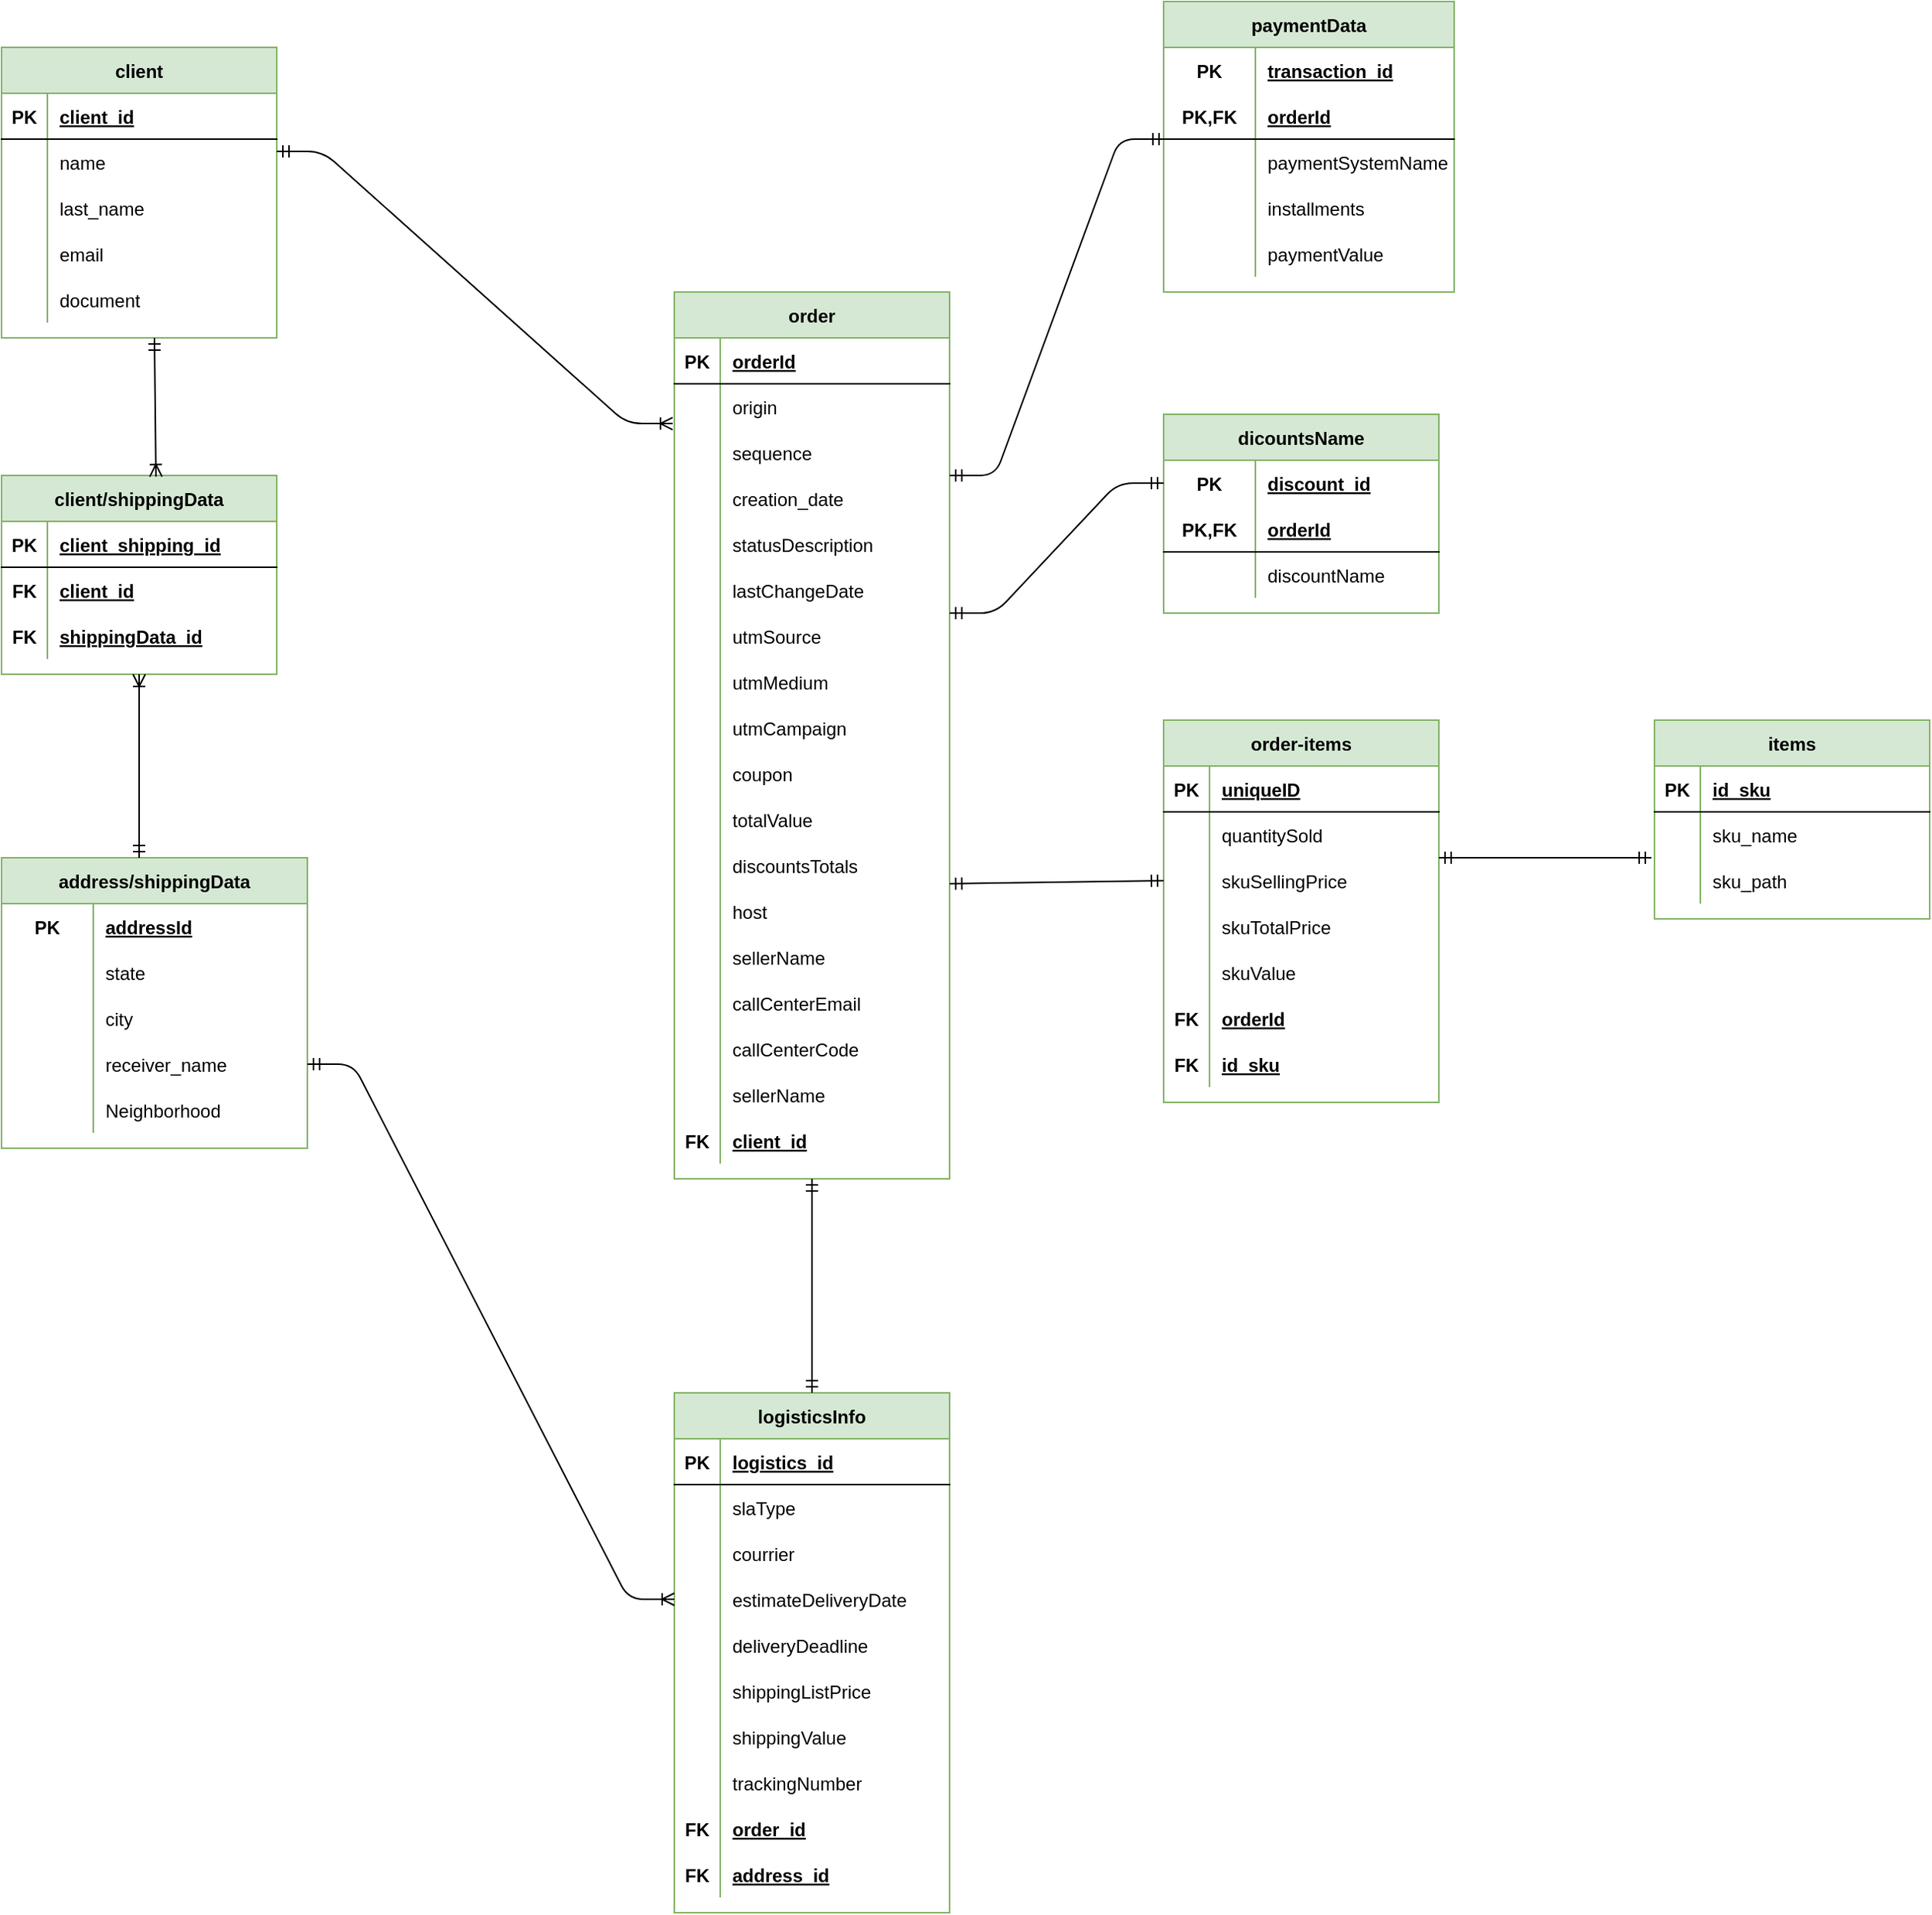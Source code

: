 <mxfile version="14.6.13" type="device"><diagram id="604gk_03kegVSwsiIHyd" name="Page-1"><mxGraphModel dx="1422" dy="762" grid="1" gridSize="10" guides="1" tooltips="1" connect="1" arrows="0" fold="1" page="1" pageScale="1" pageWidth="827" pageHeight="1169" math="0" shadow="0"><root><mxCell id="0"/><mxCell id="1" parent="0"/><mxCell id="rTyn1gQWYmgTWFJ3PG4c-1" value="client" style="shape=table;startSize=30;container=1;collapsible=1;childLayout=tableLayout;fixedRows=1;rowLines=0;fontStyle=1;align=center;resizeLast=1;fillColor=#d5e8d4;strokeColor=#82b366;" parent="1" vertex="1"><mxGeometry x="160" y="80" width="180" height="190" as="geometry"><mxRectangle x="160" y="80" width="70" height="30" as="alternateBounds"/></mxGeometry></mxCell><mxCell id="rTyn1gQWYmgTWFJ3PG4c-2" value="" style="shape=partialRectangle;collapsible=0;dropTarget=0;pointerEvents=0;fillColor=none;top=0;left=0;bottom=1;right=0;points=[[0,0.5],[1,0.5]];portConstraint=eastwest;" parent="rTyn1gQWYmgTWFJ3PG4c-1" vertex="1"><mxGeometry y="30" width="180" height="30" as="geometry"/></mxCell><mxCell id="rTyn1gQWYmgTWFJ3PG4c-3" value="PK" style="shape=partialRectangle;connectable=0;fillColor=none;top=0;left=0;bottom=0;right=0;fontStyle=1;overflow=hidden;" parent="rTyn1gQWYmgTWFJ3PG4c-2" vertex="1"><mxGeometry width="30" height="30" as="geometry"/></mxCell><mxCell id="rTyn1gQWYmgTWFJ3PG4c-4" value="client_id" style="shape=partialRectangle;connectable=0;fillColor=none;top=0;left=0;bottom=0;right=0;align=left;spacingLeft=6;fontStyle=5;overflow=hidden;" parent="rTyn1gQWYmgTWFJ3PG4c-2" vertex="1"><mxGeometry x="30" width="150" height="30" as="geometry"/></mxCell><mxCell id="rTyn1gQWYmgTWFJ3PG4c-5" value="" style="shape=partialRectangle;collapsible=0;dropTarget=0;pointerEvents=0;fillColor=none;top=0;left=0;bottom=0;right=0;points=[[0,0.5],[1,0.5]];portConstraint=eastwest;" parent="rTyn1gQWYmgTWFJ3PG4c-1" vertex="1"><mxGeometry y="60" width="180" height="30" as="geometry"/></mxCell><mxCell id="rTyn1gQWYmgTWFJ3PG4c-6" value="" style="shape=partialRectangle;connectable=0;fillColor=none;top=0;left=0;bottom=0;right=0;editable=1;overflow=hidden;" parent="rTyn1gQWYmgTWFJ3PG4c-5" vertex="1"><mxGeometry width="30" height="30" as="geometry"/></mxCell><mxCell id="rTyn1gQWYmgTWFJ3PG4c-7" value="name" style="shape=partialRectangle;connectable=0;fillColor=none;top=0;left=0;bottom=0;right=0;align=left;spacingLeft=6;overflow=hidden;" parent="rTyn1gQWYmgTWFJ3PG4c-5" vertex="1"><mxGeometry x="30" width="150" height="30" as="geometry"/></mxCell><mxCell id="rTyn1gQWYmgTWFJ3PG4c-8" value="" style="shape=partialRectangle;collapsible=0;dropTarget=0;pointerEvents=0;fillColor=none;top=0;left=0;bottom=0;right=0;points=[[0,0.5],[1,0.5]];portConstraint=eastwest;" parent="rTyn1gQWYmgTWFJ3PG4c-1" vertex="1"><mxGeometry y="90" width="180" height="30" as="geometry"/></mxCell><mxCell id="rTyn1gQWYmgTWFJ3PG4c-9" value="" style="shape=partialRectangle;connectable=0;fillColor=none;top=0;left=0;bottom=0;right=0;editable=1;overflow=hidden;" parent="rTyn1gQWYmgTWFJ3PG4c-8" vertex="1"><mxGeometry width="30" height="30" as="geometry"/></mxCell><mxCell id="rTyn1gQWYmgTWFJ3PG4c-10" value="last_name" style="shape=partialRectangle;connectable=0;fillColor=none;top=0;left=0;bottom=0;right=0;align=left;spacingLeft=6;overflow=hidden;" parent="rTyn1gQWYmgTWFJ3PG4c-8" vertex="1"><mxGeometry x="30" width="150" height="30" as="geometry"/></mxCell><mxCell id="rTyn1gQWYmgTWFJ3PG4c-11" value="" style="shape=partialRectangle;collapsible=0;dropTarget=0;pointerEvents=0;fillColor=none;top=0;left=0;bottom=0;right=0;points=[[0,0.5],[1,0.5]];portConstraint=eastwest;" parent="rTyn1gQWYmgTWFJ3PG4c-1" vertex="1"><mxGeometry y="120" width="180" height="30" as="geometry"/></mxCell><mxCell id="rTyn1gQWYmgTWFJ3PG4c-12" value="" style="shape=partialRectangle;connectable=0;fillColor=none;top=0;left=0;bottom=0;right=0;editable=1;overflow=hidden;" parent="rTyn1gQWYmgTWFJ3PG4c-11" vertex="1"><mxGeometry width="30" height="30" as="geometry"/></mxCell><mxCell id="rTyn1gQWYmgTWFJ3PG4c-13" value="email" style="shape=partialRectangle;connectable=0;fillColor=none;top=0;left=0;bottom=0;right=0;align=left;spacingLeft=6;overflow=hidden;" parent="rTyn1gQWYmgTWFJ3PG4c-11" vertex="1"><mxGeometry x="30" width="150" height="30" as="geometry"/></mxCell><mxCell id="H4yNFeZcVPX56d_gbrr9-9" value="" style="shape=partialRectangle;collapsible=0;dropTarget=0;pointerEvents=0;fillColor=none;top=0;left=0;bottom=0;right=0;points=[[0,0.5],[1,0.5]];portConstraint=eastwest;" parent="rTyn1gQWYmgTWFJ3PG4c-1" vertex="1"><mxGeometry y="150" width="180" height="30" as="geometry"/></mxCell><mxCell id="H4yNFeZcVPX56d_gbrr9-10" value="" style="shape=partialRectangle;connectable=0;fillColor=none;top=0;left=0;bottom=0;right=0;editable=1;overflow=hidden;" parent="H4yNFeZcVPX56d_gbrr9-9" vertex="1"><mxGeometry width="30" height="30" as="geometry"/></mxCell><mxCell id="H4yNFeZcVPX56d_gbrr9-11" value="document" style="shape=partialRectangle;connectable=0;fillColor=none;top=0;left=0;bottom=0;right=0;align=left;spacingLeft=6;overflow=hidden;" parent="H4yNFeZcVPX56d_gbrr9-9" vertex="1"><mxGeometry x="30" width="150" height="30" as="geometry"/></mxCell><mxCell id="rTyn1gQWYmgTWFJ3PG4c-28" value="address/shippingData" style="shape=table;startSize=30;container=1;collapsible=1;childLayout=tableLayout;fixedRows=1;rowLines=0;fontStyle=1;align=center;resizeLast=1;fillColor=#d5e8d4;strokeColor=#82b366;" parent="1" vertex="1"><mxGeometry x="160" y="610" width="200" height="190" as="geometry"/></mxCell><mxCell id="rTyn1gQWYmgTWFJ3PG4c-29" value="" style="shape=partialRectangle;collapsible=0;dropTarget=0;pointerEvents=0;fillColor=none;top=0;left=0;bottom=0;right=0;points=[[0,0.5],[1,0.5]];portConstraint=eastwest;" parent="rTyn1gQWYmgTWFJ3PG4c-28" vertex="1"><mxGeometry y="30" width="200" height="30" as="geometry"/></mxCell><mxCell id="rTyn1gQWYmgTWFJ3PG4c-30" value="PK" style="shape=partialRectangle;connectable=0;fillColor=none;top=0;left=0;bottom=0;right=0;fontStyle=1;overflow=hidden;" parent="rTyn1gQWYmgTWFJ3PG4c-29" vertex="1"><mxGeometry width="60" height="30" as="geometry"/></mxCell><mxCell id="rTyn1gQWYmgTWFJ3PG4c-31" value="addressId" style="shape=partialRectangle;connectable=0;fillColor=none;top=0;left=0;bottom=0;right=0;align=left;spacingLeft=6;fontStyle=5;overflow=hidden;" parent="rTyn1gQWYmgTWFJ3PG4c-29" vertex="1"><mxGeometry x="60" width="140" height="30" as="geometry"/></mxCell><mxCell id="rTyn1gQWYmgTWFJ3PG4c-35" value="" style="shape=partialRectangle;collapsible=0;dropTarget=0;pointerEvents=0;fillColor=none;top=0;left=0;bottom=0;right=0;points=[[0,0.5],[1,0.5]];portConstraint=eastwest;" parent="rTyn1gQWYmgTWFJ3PG4c-28" vertex="1"><mxGeometry y="60" width="200" height="30" as="geometry"/></mxCell><mxCell id="rTyn1gQWYmgTWFJ3PG4c-36" value="" style="shape=partialRectangle;connectable=0;fillColor=none;top=0;left=0;bottom=0;right=0;editable=1;overflow=hidden;" parent="rTyn1gQWYmgTWFJ3PG4c-35" vertex="1"><mxGeometry width="60" height="30" as="geometry"/></mxCell><mxCell id="rTyn1gQWYmgTWFJ3PG4c-37" value="state" style="shape=partialRectangle;connectable=0;fillColor=none;top=0;left=0;bottom=0;right=0;align=left;spacingLeft=6;overflow=hidden;" parent="rTyn1gQWYmgTWFJ3PG4c-35" vertex="1"><mxGeometry x="60" width="140" height="30" as="geometry"/></mxCell><mxCell id="rTyn1gQWYmgTWFJ3PG4c-38" value="" style="shape=partialRectangle;collapsible=0;dropTarget=0;pointerEvents=0;fillColor=none;top=0;left=0;bottom=0;right=0;points=[[0,0.5],[1,0.5]];portConstraint=eastwest;" parent="rTyn1gQWYmgTWFJ3PG4c-28" vertex="1"><mxGeometry y="90" width="200" height="30" as="geometry"/></mxCell><mxCell id="rTyn1gQWYmgTWFJ3PG4c-39" value="" style="shape=partialRectangle;connectable=0;fillColor=none;top=0;left=0;bottom=0;right=0;editable=1;overflow=hidden;" parent="rTyn1gQWYmgTWFJ3PG4c-38" vertex="1"><mxGeometry width="60" height="30" as="geometry"/></mxCell><mxCell id="rTyn1gQWYmgTWFJ3PG4c-40" value="city" style="shape=partialRectangle;connectable=0;fillColor=none;top=0;left=0;bottom=0;right=0;align=left;spacingLeft=6;overflow=hidden;" parent="rTyn1gQWYmgTWFJ3PG4c-38" vertex="1"><mxGeometry x="60" width="140" height="30" as="geometry"/></mxCell><mxCell id="rTyn1gQWYmgTWFJ3PG4c-41" value="" style="shape=partialRectangle;collapsible=0;dropTarget=0;pointerEvents=0;fillColor=none;top=0;left=0;bottom=0;right=0;points=[[0,0.5],[1,0.5]];portConstraint=eastwest;" parent="rTyn1gQWYmgTWFJ3PG4c-28" vertex="1"><mxGeometry y="120" width="200" height="30" as="geometry"/></mxCell><mxCell id="rTyn1gQWYmgTWFJ3PG4c-42" value="" style="shape=partialRectangle;connectable=0;fillColor=none;top=0;left=0;bottom=0;right=0;editable=1;overflow=hidden;" parent="rTyn1gQWYmgTWFJ3PG4c-41" vertex="1"><mxGeometry width="60" height="30" as="geometry"/></mxCell><mxCell id="rTyn1gQWYmgTWFJ3PG4c-43" value="receiver_name" style="shape=partialRectangle;connectable=0;fillColor=none;top=0;left=0;bottom=0;right=0;align=left;spacingLeft=6;overflow=hidden;" parent="rTyn1gQWYmgTWFJ3PG4c-41" vertex="1"><mxGeometry x="60" width="140" height="30" as="geometry"/></mxCell><mxCell id="rTyn1gQWYmgTWFJ3PG4c-44" value="" style="shape=partialRectangle;collapsible=0;dropTarget=0;pointerEvents=0;fillColor=none;top=0;left=0;bottom=0;right=0;points=[[0,0.5],[1,0.5]];portConstraint=eastwest;" parent="rTyn1gQWYmgTWFJ3PG4c-28" vertex="1"><mxGeometry y="150" width="200" height="30" as="geometry"/></mxCell><mxCell id="rTyn1gQWYmgTWFJ3PG4c-45" value="" style="shape=partialRectangle;connectable=0;fillColor=none;top=0;left=0;bottom=0;right=0;editable=1;overflow=hidden;" parent="rTyn1gQWYmgTWFJ3PG4c-44" vertex="1"><mxGeometry width="60" height="30" as="geometry"/></mxCell><mxCell id="rTyn1gQWYmgTWFJ3PG4c-46" value="Neighborhood" style="shape=partialRectangle;connectable=0;fillColor=none;top=0;left=0;bottom=0;right=0;align=left;spacingLeft=6;overflow=hidden;" parent="rTyn1gQWYmgTWFJ3PG4c-44" vertex="1"><mxGeometry x="60" width="140" height="30" as="geometry"/></mxCell><mxCell id="rTyn1gQWYmgTWFJ3PG4c-50" value="order" style="shape=table;startSize=30;container=1;collapsible=1;childLayout=tableLayout;fixedRows=1;rowLines=0;fontStyle=1;align=center;resizeLast=1;fillColor=#d5e8d4;strokeColor=#82b366;" parent="1" vertex="1"><mxGeometry x="600" y="240" width="180" height="580" as="geometry"/></mxCell><mxCell id="rTyn1gQWYmgTWFJ3PG4c-51" value="" style="shape=partialRectangle;collapsible=0;dropTarget=0;pointerEvents=0;fillColor=none;top=0;left=0;bottom=1;right=0;points=[[0,0.5],[1,0.5]];portConstraint=eastwest;" parent="rTyn1gQWYmgTWFJ3PG4c-50" vertex="1"><mxGeometry y="30" width="180" height="30" as="geometry"/></mxCell><mxCell id="rTyn1gQWYmgTWFJ3PG4c-52" value="PK" style="shape=partialRectangle;connectable=0;fillColor=none;top=0;left=0;bottom=0;right=0;fontStyle=1;overflow=hidden;" parent="rTyn1gQWYmgTWFJ3PG4c-51" vertex="1"><mxGeometry width="30" height="30" as="geometry"/></mxCell><mxCell id="rTyn1gQWYmgTWFJ3PG4c-53" value="orderId" style="shape=partialRectangle;connectable=0;fillColor=none;top=0;left=0;bottom=0;right=0;align=left;spacingLeft=6;fontStyle=5;overflow=hidden;" parent="rTyn1gQWYmgTWFJ3PG4c-51" vertex="1"><mxGeometry x="30" width="150" height="30" as="geometry"/></mxCell><mxCell id="rTyn1gQWYmgTWFJ3PG4c-54" value="" style="shape=partialRectangle;collapsible=0;dropTarget=0;pointerEvents=0;fillColor=none;top=0;left=0;bottom=0;right=0;points=[[0,0.5],[1,0.5]];portConstraint=eastwest;" parent="rTyn1gQWYmgTWFJ3PG4c-50" vertex="1"><mxGeometry y="60" width="180" height="30" as="geometry"/></mxCell><mxCell id="rTyn1gQWYmgTWFJ3PG4c-55" value="" style="shape=partialRectangle;connectable=0;fillColor=none;top=0;left=0;bottom=0;right=0;editable=1;overflow=hidden;" parent="rTyn1gQWYmgTWFJ3PG4c-54" vertex="1"><mxGeometry width="30" height="30" as="geometry"/></mxCell><mxCell id="rTyn1gQWYmgTWFJ3PG4c-56" value="origin" style="shape=partialRectangle;connectable=0;fillColor=none;top=0;left=0;bottom=0;right=0;align=left;spacingLeft=6;overflow=hidden;" parent="rTyn1gQWYmgTWFJ3PG4c-54" vertex="1"><mxGeometry x="30" width="150" height="30" as="geometry"/></mxCell><mxCell id="rTyn1gQWYmgTWFJ3PG4c-57" value="" style="shape=partialRectangle;collapsible=0;dropTarget=0;pointerEvents=0;fillColor=none;top=0;left=0;bottom=0;right=0;points=[[0,0.5],[1,0.5]];portConstraint=eastwest;" parent="rTyn1gQWYmgTWFJ3PG4c-50" vertex="1"><mxGeometry y="90" width="180" height="30" as="geometry"/></mxCell><mxCell id="rTyn1gQWYmgTWFJ3PG4c-58" value="" style="shape=partialRectangle;connectable=0;fillColor=none;top=0;left=0;bottom=0;right=0;editable=1;overflow=hidden;" parent="rTyn1gQWYmgTWFJ3PG4c-57" vertex="1"><mxGeometry width="30" height="30" as="geometry"/></mxCell><mxCell id="rTyn1gQWYmgTWFJ3PG4c-59" value="sequence" style="shape=partialRectangle;connectable=0;fillColor=none;top=0;left=0;bottom=0;right=0;align=left;spacingLeft=6;overflow=hidden;" parent="rTyn1gQWYmgTWFJ3PG4c-57" vertex="1"><mxGeometry x="30" width="150" height="30" as="geometry"/></mxCell><mxCell id="rTyn1gQWYmgTWFJ3PG4c-60" value="" style="shape=partialRectangle;collapsible=0;dropTarget=0;pointerEvents=0;fillColor=none;top=0;left=0;bottom=0;right=0;points=[[0,0.5],[1,0.5]];portConstraint=eastwest;" parent="rTyn1gQWYmgTWFJ3PG4c-50" vertex="1"><mxGeometry y="120" width="180" height="30" as="geometry"/></mxCell><mxCell id="rTyn1gQWYmgTWFJ3PG4c-61" value="" style="shape=partialRectangle;connectable=0;fillColor=none;top=0;left=0;bottom=0;right=0;editable=1;overflow=hidden;" parent="rTyn1gQWYmgTWFJ3PG4c-60" vertex="1"><mxGeometry width="30" height="30" as="geometry"/></mxCell><mxCell id="rTyn1gQWYmgTWFJ3PG4c-62" value="creation_date" style="shape=partialRectangle;connectable=0;fillColor=none;top=0;left=0;bottom=0;right=0;align=left;spacingLeft=6;overflow=hidden;" parent="rTyn1gQWYmgTWFJ3PG4c-60" vertex="1"><mxGeometry x="30" width="150" height="30" as="geometry"/></mxCell><mxCell id="rTyn1gQWYmgTWFJ3PG4c-64" value="" style="shape=partialRectangle;collapsible=0;dropTarget=0;pointerEvents=0;fillColor=none;top=0;left=0;bottom=0;right=0;points=[[0,0.5],[1,0.5]];portConstraint=eastwest;" parent="rTyn1gQWYmgTWFJ3PG4c-50" vertex="1"><mxGeometry y="150" width="180" height="30" as="geometry"/></mxCell><mxCell id="rTyn1gQWYmgTWFJ3PG4c-65" value="" style="shape=partialRectangle;connectable=0;fillColor=none;top=0;left=0;bottom=0;right=0;editable=1;overflow=hidden;" parent="rTyn1gQWYmgTWFJ3PG4c-64" vertex="1"><mxGeometry width="30" height="30" as="geometry"/></mxCell><mxCell id="rTyn1gQWYmgTWFJ3PG4c-66" value="statusDescription" style="shape=partialRectangle;connectable=0;fillColor=none;top=0;left=0;bottom=0;right=0;align=left;spacingLeft=6;overflow=hidden;" parent="rTyn1gQWYmgTWFJ3PG4c-64" vertex="1"><mxGeometry x="30" width="150" height="30" as="geometry"/></mxCell><mxCell id="rTyn1gQWYmgTWFJ3PG4c-67" value="" style="shape=partialRectangle;collapsible=0;dropTarget=0;pointerEvents=0;fillColor=none;top=0;left=0;bottom=0;right=0;points=[[0,0.5],[1,0.5]];portConstraint=eastwest;" parent="rTyn1gQWYmgTWFJ3PG4c-50" vertex="1"><mxGeometry y="180" width="180" height="30" as="geometry"/></mxCell><mxCell id="rTyn1gQWYmgTWFJ3PG4c-68" value="" style="shape=partialRectangle;connectable=0;fillColor=none;top=0;left=0;bottom=0;right=0;editable=1;overflow=hidden;" parent="rTyn1gQWYmgTWFJ3PG4c-67" vertex="1"><mxGeometry width="30" height="30" as="geometry"/></mxCell><mxCell id="rTyn1gQWYmgTWFJ3PG4c-69" value="lastChangeDate" style="shape=partialRectangle;connectable=0;fillColor=none;top=0;left=0;bottom=0;right=0;align=left;spacingLeft=6;overflow=hidden;" parent="rTyn1gQWYmgTWFJ3PG4c-67" vertex="1"><mxGeometry x="30" width="150" height="30" as="geometry"/></mxCell><mxCell id="rTyn1gQWYmgTWFJ3PG4c-70" value="" style="shape=partialRectangle;collapsible=0;dropTarget=0;pointerEvents=0;fillColor=none;top=0;left=0;bottom=0;right=0;points=[[0,0.5],[1,0.5]];portConstraint=eastwest;" parent="rTyn1gQWYmgTWFJ3PG4c-50" vertex="1"><mxGeometry y="210" width="180" height="30" as="geometry"/></mxCell><mxCell id="rTyn1gQWYmgTWFJ3PG4c-71" value="" style="shape=partialRectangle;connectable=0;fillColor=none;top=0;left=0;bottom=0;right=0;editable=1;overflow=hidden;" parent="rTyn1gQWYmgTWFJ3PG4c-70" vertex="1"><mxGeometry width="30" height="30" as="geometry"/></mxCell><mxCell id="rTyn1gQWYmgTWFJ3PG4c-72" value="utmSource" style="shape=partialRectangle;connectable=0;fillColor=none;top=0;left=0;bottom=0;right=0;align=left;spacingLeft=6;overflow=hidden;" parent="rTyn1gQWYmgTWFJ3PG4c-70" vertex="1"><mxGeometry x="30" width="150" height="30" as="geometry"/></mxCell><mxCell id="dsXv5c9ocNyqyRWNyyf_-46" value="" style="shape=partialRectangle;collapsible=0;dropTarget=0;pointerEvents=0;fillColor=none;top=0;left=0;bottom=0;right=0;points=[[0,0.5],[1,0.5]];portConstraint=eastwest;" parent="rTyn1gQWYmgTWFJ3PG4c-50" vertex="1"><mxGeometry y="240" width="180" height="30" as="geometry"/></mxCell><mxCell id="dsXv5c9ocNyqyRWNyyf_-47" value="" style="shape=partialRectangle;connectable=0;fillColor=none;top=0;left=0;bottom=0;right=0;editable=1;overflow=hidden;" parent="dsXv5c9ocNyqyRWNyyf_-46" vertex="1"><mxGeometry width="30" height="30" as="geometry"/></mxCell><mxCell id="dsXv5c9ocNyqyRWNyyf_-48" value="utmMedium" style="shape=partialRectangle;connectable=0;fillColor=none;top=0;left=0;bottom=0;right=0;align=left;spacingLeft=6;overflow=hidden;" parent="dsXv5c9ocNyqyRWNyyf_-46" vertex="1"><mxGeometry x="30" width="150" height="30" as="geometry"/></mxCell><mxCell id="H4yNFeZcVPX56d_gbrr9-6" value="" style="shape=partialRectangle;collapsible=0;dropTarget=0;pointerEvents=0;fillColor=none;top=0;left=0;bottom=0;right=0;points=[[0,0.5],[1,0.5]];portConstraint=eastwest;" parent="rTyn1gQWYmgTWFJ3PG4c-50" vertex="1"><mxGeometry y="270" width="180" height="30" as="geometry"/></mxCell><mxCell id="H4yNFeZcVPX56d_gbrr9-7" value="" style="shape=partialRectangle;connectable=0;fillColor=none;top=0;left=0;bottom=0;right=0;editable=1;overflow=hidden;" parent="H4yNFeZcVPX56d_gbrr9-6" vertex="1"><mxGeometry width="30" height="30" as="geometry"/></mxCell><mxCell id="H4yNFeZcVPX56d_gbrr9-8" value="utmCampaign" style="shape=partialRectangle;connectable=0;fillColor=none;top=0;left=0;bottom=0;right=0;align=left;spacingLeft=6;overflow=hidden;" parent="H4yNFeZcVPX56d_gbrr9-6" vertex="1"><mxGeometry x="30" width="150" height="30" as="geometry"/></mxCell><mxCell id="dsXv5c9ocNyqyRWNyyf_-49" value="" style="shape=partialRectangle;collapsible=0;dropTarget=0;pointerEvents=0;fillColor=none;top=0;left=0;bottom=0;right=0;points=[[0,0.5],[1,0.5]];portConstraint=eastwest;" parent="rTyn1gQWYmgTWFJ3PG4c-50" vertex="1"><mxGeometry y="300" width="180" height="30" as="geometry"/></mxCell><mxCell id="dsXv5c9ocNyqyRWNyyf_-50" value="" style="shape=partialRectangle;connectable=0;fillColor=none;top=0;left=0;bottom=0;right=0;editable=1;overflow=hidden;" parent="dsXv5c9ocNyqyRWNyyf_-49" vertex="1"><mxGeometry width="30" height="30" as="geometry"/></mxCell><mxCell id="dsXv5c9ocNyqyRWNyyf_-51" value="coupon" style="shape=partialRectangle;connectable=0;fillColor=none;top=0;left=0;bottom=0;right=0;align=left;spacingLeft=6;overflow=hidden;" parent="dsXv5c9ocNyqyRWNyyf_-49" vertex="1"><mxGeometry x="30" width="150" height="30" as="geometry"/></mxCell><mxCell id="dsXv5c9ocNyqyRWNyyf_-52" value="" style="shape=partialRectangle;collapsible=0;dropTarget=0;pointerEvents=0;fillColor=none;top=0;left=0;bottom=0;right=0;points=[[0,0.5],[1,0.5]];portConstraint=eastwest;" parent="rTyn1gQWYmgTWFJ3PG4c-50" vertex="1"><mxGeometry y="330" width="180" height="30" as="geometry"/></mxCell><mxCell id="dsXv5c9ocNyqyRWNyyf_-53" value="" style="shape=partialRectangle;connectable=0;fillColor=none;top=0;left=0;bottom=0;right=0;editable=1;overflow=hidden;" parent="dsXv5c9ocNyqyRWNyyf_-52" vertex="1"><mxGeometry width="30" height="30" as="geometry"/></mxCell><mxCell id="dsXv5c9ocNyqyRWNyyf_-54" value="totalValue" style="shape=partialRectangle;connectable=0;fillColor=none;top=0;left=0;bottom=0;right=0;align=left;spacingLeft=6;overflow=hidden;" parent="dsXv5c9ocNyqyRWNyyf_-52" vertex="1"><mxGeometry x="30" width="150" height="30" as="geometry"/></mxCell><mxCell id="dsXv5c9ocNyqyRWNyyf_-55" value="" style="shape=partialRectangle;collapsible=0;dropTarget=0;pointerEvents=0;fillColor=none;top=0;left=0;bottom=0;right=0;points=[[0,0.5],[1,0.5]];portConstraint=eastwest;" parent="rTyn1gQWYmgTWFJ3PG4c-50" vertex="1"><mxGeometry y="360" width="180" height="30" as="geometry"/></mxCell><mxCell id="dsXv5c9ocNyqyRWNyyf_-56" value="" style="shape=partialRectangle;connectable=0;fillColor=none;top=0;left=0;bottom=0;right=0;editable=1;overflow=hidden;" parent="dsXv5c9ocNyqyRWNyyf_-55" vertex="1"><mxGeometry width="30" height="30" as="geometry"/></mxCell><mxCell id="dsXv5c9ocNyqyRWNyyf_-57" value="discountsTotals" style="shape=partialRectangle;connectable=0;fillColor=none;top=0;left=0;bottom=0;right=0;align=left;spacingLeft=6;overflow=hidden;" parent="dsXv5c9ocNyqyRWNyyf_-55" vertex="1"><mxGeometry x="30" width="150" height="30" as="geometry"/></mxCell><mxCell id="dsXv5c9ocNyqyRWNyyf_-64" value="" style="shape=partialRectangle;collapsible=0;dropTarget=0;pointerEvents=0;fillColor=none;top=0;left=0;bottom=0;right=0;points=[[0,0.5],[1,0.5]];portConstraint=eastwest;" parent="rTyn1gQWYmgTWFJ3PG4c-50" vertex="1"><mxGeometry y="390" width="180" height="30" as="geometry"/></mxCell><mxCell id="dsXv5c9ocNyqyRWNyyf_-65" value="" style="shape=partialRectangle;connectable=0;fillColor=none;top=0;left=0;bottom=0;right=0;editable=1;overflow=hidden;" parent="dsXv5c9ocNyqyRWNyyf_-64" vertex="1"><mxGeometry width="30" height="30" as="geometry"/></mxCell><mxCell id="dsXv5c9ocNyqyRWNyyf_-66" value="host" style="shape=partialRectangle;connectable=0;fillColor=none;top=0;left=0;bottom=0;right=0;align=left;spacingLeft=6;overflow=hidden;" parent="dsXv5c9ocNyqyRWNyyf_-64" vertex="1"><mxGeometry x="30" width="150" height="30" as="geometry"/></mxCell><mxCell id="dsXv5c9ocNyqyRWNyyf_-58" value="" style="shape=partialRectangle;collapsible=0;dropTarget=0;pointerEvents=0;fillColor=none;top=0;left=0;bottom=0;right=0;points=[[0,0.5],[1,0.5]];portConstraint=eastwest;" parent="rTyn1gQWYmgTWFJ3PG4c-50" vertex="1"><mxGeometry y="420" width="180" height="30" as="geometry"/></mxCell><mxCell id="dsXv5c9ocNyqyRWNyyf_-59" value="" style="shape=partialRectangle;connectable=0;fillColor=none;top=0;left=0;bottom=0;right=0;editable=1;overflow=hidden;" parent="dsXv5c9ocNyqyRWNyyf_-58" vertex="1"><mxGeometry width="30" height="30" as="geometry"/></mxCell><mxCell id="dsXv5c9ocNyqyRWNyyf_-60" value="sellerName" style="shape=partialRectangle;connectable=0;fillColor=none;top=0;left=0;bottom=0;right=0;align=left;spacingLeft=6;overflow=hidden;" parent="dsXv5c9ocNyqyRWNyyf_-58" vertex="1"><mxGeometry x="30" width="150" height="30" as="geometry"/></mxCell><mxCell id="54OJpG75r7dxFOnxZTyC-99" value="" style="shape=partialRectangle;collapsible=0;dropTarget=0;pointerEvents=0;fillColor=none;top=0;left=0;bottom=0;right=0;points=[[0,0.5],[1,0.5]];portConstraint=eastwest;" parent="rTyn1gQWYmgTWFJ3PG4c-50" vertex="1"><mxGeometry y="450" width="180" height="30" as="geometry"/></mxCell><mxCell id="54OJpG75r7dxFOnxZTyC-100" value="" style="shape=partialRectangle;connectable=0;fillColor=none;top=0;left=0;bottom=0;right=0;editable=1;overflow=hidden;" parent="54OJpG75r7dxFOnxZTyC-99" vertex="1"><mxGeometry width="30" height="30" as="geometry"/></mxCell><mxCell id="54OJpG75r7dxFOnxZTyC-101" value="callCenterEmail" style="shape=partialRectangle;connectable=0;fillColor=none;top=0;left=0;bottom=0;right=0;align=left;spacingLeft=6;overflow=hidden;" parent="54OJpG75r7dxFOnxZTyC-99" vertex="1"><mxGeometry x="30" width="150" height="30" as="geometry"/></mxCell><mxCell id="54OJpG75r7dxFOnxZTyC-102" value="" style="shape=partialRectangle;collapsible=0;dropTarget=0;pointerEvents=0;fillColor=none;top=0;left=0;bottom=0;right=0;points=[[0,0.5],[1,0.5]];portConstraint=eastwest;" parent="rTyn1gQWYmgTWFJ3PG4c-50" vertex="1"><mxGeometry y="480" width="180" height="30" as="geometry"/></mxCell><mxCell id="54OJpG75r7dxFOnxZTyC-103" value="" style="shape=partialRectangle;connectable=0;fillColor=none;top=0;left=0;bottom=0;right=0;editable=1;overflow=hidden;" parent="54OJpG75r7dxFOnxZTyC-102" vertex="1"><mxGeometry width="30" height="30" as="geometry"/></mxCell><mxCell id="54OJpG75r7dxFOnxZTyC-104" value="callCenterCode" style="shape=partialRectangle;connectable=0;fillColor=none;top=0;left=0;bottom=0;right=0;align=left;spacingLeft=6;overflow=hidden;" parent="54OJpG75r7dxFOnxZTyC-102" vertex="1"><mxGeometry x="30" width="150" height="30" as="geometry"/></mxCell><mxCell id="54OJpG75r7dxFOnxZTyC-105" value="" style="shape=partialRectangle;collapsible=0;dropTarget=0;pointerEvents=0;fillColor=none;top=0;left=0;bottom=0;right=0;points=[[0,0.5],[1,0.5]];portConstraint=eastwest;" parent="rTyn1gQWYmgTWFJ3PG4c-50" vertex="1"><mxGeometry y="510" width="180" height="30" as="geometry"/></mxCell><mxCell id="54OJpG75r7dxFOnxZTyC-106" value="" style="shape=partialRectangle;connectable=0;fillColor=none;top=0;left=0;bottom=0;right=0;editable=1;overflow=hidden;" parent="54OJpG75r7dxFOnxZTyC-105" vertex="1"><mxGeometry width="30" height="30" as="geometry"/></mxCell><mxCell id="54OJpG75r7dxFOnxZTyC-107" value="sellerName" style="shape=partialRectangle;connectable=0;fillColor=none;top=0;left=0;bottom=0;right=0;align=left;spacingLeft=6;overflow=hidden;" parent="54OJpG75r7dxFOnxZTyC-105" vertex="1"><mxGeometry x="30" width="150" height="30" as="geometry"/></mxCell><mxCell id="rTyn1gQWYmgTWFJ3PG4c-73" value="" style="shape=partialRectangle;collapsible=0;dropTarget=0;pointerEvents=0;fillColor=none;top=0;left=0;bottom=0;right=0;points=[[0,0.5],[1,0.5]];portConstraint=eastwest;" parent="rTyn1gQWYmgTWFJ3PG4c-50" vertex="1"><mxGeometry y="540" width="180" height="30" as="geometry"/></mxCell><mxCell id="rTyn1gQWYmgTWFJ3PG4c-74" value="FK" style="shape=partialRectangle;connectable=0;fillColor=none;top=0;left=0;bottom=0;right=0;editable=1;overflow=hidden;fontStyle=1" parent="rTyn1gQWYmgTWFJ3PG4c-73" vertex="1"><mxGeometry width="30" height="30" as="geometry"/></mxCell><mxCell id="rTyn1gQWYmgTWFJ3PG4c-75" value="client_id" style="shape=partialRectangle;connectable=0;fillColor=none;top=0;left=0;bottom=0;right=0;align=left;spacingLeft=6;overflow=hidden;fontStyle=5" parent="rTyn1gQWYmgTWFJ3PG4c-73" vertex="1"><mxGeometry x="30" width="150" height="30" as="geometry"/></mxCell><mxCell id="rTyn1gQWYmgTWFJ3PG4c-63" value="" style="edgeStyle=entityRelationEdgeStyle;fontSize=12;html=1;endArrow=ERoneToMany;startArrow=ERmandOne;entryX=-0.006;entryY=-0.133;entryDx=0;entryDy=0;entryPerimeter=0;" parent="1" target="rTyn1gQWYmgTWFJ3PG4c-57" edge="1"><mxGeometry width="100" height="100" relative="1" as="geometry"><mxPoint x="340" y="148" as="sourcePoint"/><mxPoint x="540" y="240" as="targetPoint"/></mxGeometry></mxCell><mxCell id="dsXv5c9ocNyqyRWNyyf_-1" value="client/shippingData" style="shape=table;startSize=30;container=1;collapsible=1;childLayout=tableLayout;fixedRows=1;rowLines=0;fontStyle=1;align=center;resizeLast=1;fillColor=#d5e8d4;strokeColor=#82b366;" parent="1" vertex="1"><mxGeometry x="160" y="360" width="180" height="130" as="geometry"/></mxCell><mxCell id="dsXv5c9ocNyqyRWNyyf_-2" value="" style="shape=partialRectangle;collapsible=0;dropTarget=0;pointerEvents=0;fillColor=none;top=0;left=0;bottom=1;right=0;points=[[0,0.5],[1,0.5]];portConstraint=eastwest;" parent="dsXv5c9ocNyqyRWNyyf_-1" vertex="1"><mxGeometry y="30" width="180" height="30" as="geometry"/></mxCell><mxCell id="dsXv5c9ocNyqyRWNyyf_-3" value="PK" style="shape=partialRectangle;connectable=0;fillColor=none;top=0;left=0;bottom=0;right=0;fontStyle=1;overflow=hidden;" parent="dsXv5c9ocNyqyRWNyyf_-2" vertex="1"><mxGeometry width="30" height="30" as="geometry"/></mxCell><mxCell id="dsXv5c9ocNyqyRWNyyf_-4" value="client_shipping_id" style="shape=partialRectangle;connectable=0;fillColor=none;top=0;left=0;bottom=0;right=0;align=left;spacingLeft=6;fontStyle=5;overflow=hidden;" parent="dsXv5c9ocNyqyRWNyyf_-2" vertex="1"><mxGeometry x="30" width="150" height="30" as="geometry"/></mxCell><mxCell id="dsXv5c9ocNyqyRWNyyf_-8" value="" style="shape=partialRectangle;collapsible=0;dropTarget=0;pointerEvents=0;fillColor=none;top=0;left=0;bottom=0;right=0;points=[[0,0.5],[1,0.5]];portConstraint=eastwest;" parent="dsXv5c9ocNyqyRWNyyf_-1" vertex="1"><mxGeometry y="60" width="180" height="30" as="geometry"/></mxCell><mxCell id="dsXv5c9ocNyqyRWNyyf_-9" value="FK" style="shape=partialRectangle;connectable=0;fillColor=none;top=0;left=0;bottom=0;right=0;editable=1;overflow=hidden;fontStyle=1" parent="dsXv5c9ocNyqyRWNyyf_-8" vertex="1"><mxGeometry width="30" height="30" as="geometry"/></mxCell><mxCell id="dsXv5c9ocNyqyRWNyyf_-10" value="client_id" style="shape=partialRectangle;connectable=0;fillColor=none;top=0;left=0;bottom=0;right=0;align=left;spacingLeft=6;overflow=hidden;fontStyle=5" parent="dsXv5c9ocNyqyRWNyyf_-8" vertex="1"><mxGeometry x="30" width="150" height="30" as="geometry"/></mxCell><mxCell id="dsXv5c9ocNyqyRWNyyf_-11" value="" style="shape=partialRectangle;collapsible=0;dropTarget=0;pointerEvents=0;fillColor=none;top=0;left=0;bottom=0;right=0;points=[[0,0.5],[1,0.5]];portConstraint=eastwest;" parent="dsXv5c9ocNyqyRWNyyf_-1" vertex="1"><mxGeometry y="90" width="180" height="30" as="geometry"/></mxCell><mxCell id="dsXv5c9ocNyqyRWNyyf_-12" value="FK" style="shape=partialRectangle;connectable=0;fillColor=none;top=0;left=0;bottom=0;right=0;editable=1;overflow=hidden;fontStyle=1" parent="dsXv5c9ocNyqyRWNyyf_-11" vertex="1"><mxGeometry width="30" height="30" as="geometry"/></mxCell><mxCell id="dsXv5c9ocNyqyRWNyyf_-13" value="shippingData_id" style="shape=partialRectangle;connectable=0;fillColor=none;top=0;left=0;bottom=0;right=0;align=left;spacingLeft=6;overflow=hidden;fontStyle=5" parent="dsXv5c9ocNyqyRWNyyf_-11" vertex="1"><mxGeometry x="30" width="150" height="30" as="geometry"/></mxCell><mxCell id="dsXv5c9ocNyqyRWNyyf_-14" value="" style="fontSize=12;html=1;endArrow=ERoneToMany;startArrow=ERmandOne;entryX=0.561;entryY=0.006;entryDx=0;entryDy=0;entryPerimeter=0;" parent="1" target="dsXv5c9ocNyqyRWNyyf_-1" edge="1"><mxGeometry width="100" height="100" relative="1" as="geometry"><mxPoint x="260" y="270" as="sourcePoint"/><mxPoint x="260" y="350" as="targetPoint"/></mxGeometry></mxCell><mxCell id="dsXv5c9ocNyqyRWNyyf_-15" value="" style="fontSize=12;html=1;endArrow=ERoneToMany;startArrow=ERmandOne;entryX=0.5;entryY=1;entryDx=0;entryDy=0;exitX=0.45;exitY=0;exitDx=0;exitDy=0;exitPerimeter=0;" parent="1" source="rTyn1gQWYmgTWFJ3PG4c-28" target="dsXv5c9ocNyqyRWNyyf_-1" edge="1"><mxGeometry width="100" height="100" relative="1" as="geometry"><mxPoint x="250" y="600" as="sourcePoint"/><mxPoint x="400" y="440" as="targetPoint"/></mxGeometry></mxCell><mxCell id="dsXv5c9ocNyqyRWNyyf_-16" value="logisticsInfo" style="shape=table;startSize=30;container=1;collapsible=1;childLayout=tableLayout;fixedRows=1;rowLines=0;fontStyle=1;align=center;resizeLast=1;fillColor=#d5e8d4;strokeColor=#82b366;" parent="1" vertex="1"><mxGeometry x="600" y="960" width="180" height="340" as="geometry"/></mxCell><mxCell id="dsXv5c9ocNyqyRWNyyf_-17" value="" style="shape=partialRectangle;collapsible=0;dropTarget=0;pointerEvents=0;fillColor=none;top=0;left=0;bottom=1;right=0;points=[[0,0.5],[1,0.5]];portConstraint=eastwest;" parent="dsXv5c9ocNyqyRWNyyf_-16" vertex="1"><mxGeometry y="30" width="180" height="30" as="geometry"/></mxCell><mxCell id="dsXv5c9ocNyqyRWNyyf_-18" value="PK" style="shape=partialRectangle;connectable=0;fillColor=none;top=0;left=0;bottom=0;right=0;fontStyle=1;overflow=hidden;" parent="dsXv5c9ocNyqyRWNyyf_-17" vertex="1"><mxGeometry width="30" height="30" as="geometry"/></mxCell><mxCell id="dsXv5c9ocNyqyRWNyyf_-19" value="logistics_id" style="shape=partialRectangle;connectable=0;fillColor=none;top=0;left=0;bottom=0;right=0;align=left;spacingLeft=6;fontStyle=5;overflow=hidden;" parent="dsXv5c9ocNyqyRWNyyf_-17" vertex="1"><mxGeometry x="30" width="150" height="30" as="geometry"/></mxCell><mxCell id="dsXv5c9ocNyqyRWNyyf_-20" value="" style="shape=partialRectangle;collapsible=0;dropTarget=0;pointerEvents=0;fillColor=none;top=0;left=0;bottom=0;right=0;points=[[0,0.5],[1,0.5]];portConstraint=eastwest;" parent="dsXv5c9ocNyqyRWNyyf_-16" vertex="1"><mxGeometry y="60" width="180" height="30" as="geometry"/></mxCell><mxCell id="dsXv5c9ocNyqyRWNyyf_-21" value="" style="shape=partialRectangle;connectable=0;fillColor=none;top=0;left=0;bottom=0;right=0;editable=1;overflow=hidden;" parent="dsXv5c9ocNyqyRWNyyf_-20" vertex="1"><mxGeometry width="30" height="30" as="geometry"/></mxCell><mxCell id="dsXv5c9ocNyqyRWNyyf_-22" value="slaType" style="shape=partialRectangle;connectable=0;fillColor=none;top=0;left=0;bottom=0;right=0;align=left;spacingLeft=6;overflow=hidden;" parent="dsXv5c9ocNyqyRWNyyf_-20" vertex="1"><mxGeometry x="30" width="150" height="30" as="geometry"/></mxCell><mxCell id="dsXv5c9ocNyqyRWNyyf_-23" value="" style="shape=partialRectangle;collapsible=0;dropTarget=0;pointerEvents=0;fillColor=none;top=0;left=0;bottom=0;right=0;points=[[0,0.5],[1,0.5]];portConstraint=eastwest;" parent="dsXv5c9ocNyqyRWNyyf_-16" vertex="1"><mxGeometry y="90" width="180" height="30" as="geometry"/></mxCell><mxCell id="dsXv5c9ocNyqyRWNyyf_-24" value="" style="shape=partialRectangle;connectable=0;fillColor=none;top=0;left=0;bottom=0;right=0;editable=1;overflow=hidden;" parent="dsXv5c9ocNyqyRWNyyf_-23" vertex="1"><mxGeometry width="30" height="30" as="geometry"/></mxCell><mxCell id="dsXv5c9ocNyqyRWNyyf_-25" value="courrier" style="shape=partialRectangle;connectable=0;fillColor=none;top=0;left=0;bottom=0;right=0;align=left;spacingLeft=6;overflow=hidden;" parent="dsXv5c9ocNyqyRWNyyf_-23" vertex="1"><mxGeometry x="30" width="150" height="30" as="geometry"/></mxCell><mxCell id="dsXv5c9ocNyqyRWNyyf_-26" value="" style="shape=partialRectangle;collapsible=0;dropTarget=0;pointerEvents=0;fillColor=none;top=0;left=0;bottom=0;right=0;points=[[0,0.5],[1,0.5]];portConstraint=eastwest;" parent="dsXv5c9ocNyqyRWNyyf_-16" vertex="1"><mxGeometry y="120" width="180" height="30" as="geometry"/></mxCell><mxCell id="dsXv5c9ocNyqyRWNyyf_-27" value="" style="shape=partialRectangle;connectable=0;fillColor=none;top=0;left=0;bottom=0;right=0;editable=1;overflow=hidden;" parent="dsXv5c9ocNyqyRWNyyf_-26" vertex="1"><mxGeometry width="30" height="30" as="geometry"/></mxCell><mxCell id="dsXv5c9ocNyqyRWNyyf_-28" value="estimateDeliveryDate" style="shape=partialRectangle;connectable=0;fillColor=none;top=0;left=0;bottom=0;right=0;align=left;spacingLeft=6;overflow=hidden;" parent="dsXv5c9ocNyqyRWNyyf_-26" vertex="1"><mxGeometry x="30" width="150" height="30" as="geometry"/></mxCell><mxCell id="54OJpG75r7dxFOnxZTyC-50" value="" style="shape=partialRectangle;collapsible=0;dropTarget=0;pointerEvents=0;fillColor=none;top=0;left=0;bottom=0;right=0;points=[[0,0.5],[1,0.5]];portConstraint=eastwest;" parent="dsXv5c9ocNyqyRWNyyf_-16" vertex="1"><mxGeometry y="150" width="180" height="30" as="geometry"/></mxCell><mxCell id="54OJpG75r7dxFOnxZTyC-51" value="" style="shape=partialRectangle;connectable=0;fillColor=none;top=0;left=0;bottom=0;right=0;editable=1;overflow=hidden;" parent="54OJpG75r7dxFOnxZTyC-50" vertex="1"><mxGeometry width="30" height="30" as="geometry"/></mxCell><mxCell id="54OJpG75r7dxFOnxZTyC-52" value="deliveryDeadline" style="shape=partialRectangle;connectable=0;fillColor=none;top=0;left=0;bottom=0;right=0;align=left;spacingLeft=6;overflow=hidden;" parent="54OJpG75r7dxFOnxZTyC-50" vertex="1"><mxGeometry x="30" width="150" height="30" as="geometry"/></mxCell><mxCell id="54OJpG75r7dxFOnxZTyC-53" value="" style="shape=partialRectangle;collapsible=0;dropTarget=0;pointerEvents=0;fillColor=none;top=0;left=0;bottom=0;right=0;points=[[0,0.5],[1,0.5]];portConstraint=eastwest;" parent="dsXv5c9ocNyqyRWNyyf_-16" vertex="1"><mxGeometry y="180" width="180" height="30" as="geometry"/></mxCell><mxCell id="54OJpG75r7dxFOnxZTyC-54" value="" style="shape=partialRectangle;connectable=0;fillColor=none;top=0;left=0;bottom=0;right=0;editable=1;overflow=hidden;" parent="54OJpG75r7dxFOnxZTyC-53" vertex="1"><mxGeometry width="30" height="30" as="geometry"/></mxCell><mxCell id="54OJpG75r7dxFOnxZTyC-55" value="shippingListPrice" style="shape=partialRectangle;connectable=0;fillColor=none;top=0;left=0;bottom=0;right=0;align=left;spacingLeft=6;overflow=hidden;" parent="54OJpG75r7dxFOnxZTyC-53" vertex="1"><mxGeometry x="30" width="150" height="30" as="geometry"/></mxCell><mxCell id="dsXv5c9ocNyqyRWNyyf_-29" value="" style="shape=partialRectangle;collapsible=0;dropTarget=0;pointerEvents=0;fillColor=none;top=0;left=0;bottom=0;right=0;points=[[0,0.5],[1,0.5]];portConstraint=eastwest;" parent="dsXv5c9ocNyqyRWNyyf_-16" vertex="1"><mxGeometry y="210" width="180" height="30" as="geometry"/></mxCell><mxCell id="dsXv5c9ocNyqyRWNyyf_-30" value="" style="shape=partialRectangle;connectable=0;fillColor=none;top=0;left=0;bottom=0;right=0;editable=1;overflow=hidden;" parent="dsXv5c9ocNyqyRWNyyf_-29" vertex="1"><mxGeometry width="30" height="30" as="geometry"/></mxCell><mxCell id="dsXv5c9ocNyqyRWNyyf_-31" value="shippingValue" style="shape=partialRectangle;connectable=0;fillColor=none;top=0;left=0;bottom=0;right=0;align=left;spacingLeft=6;overflow=hidden;" parent="dsXv5c9ocNyqyRWNyyf_-29" vertex="1"><mxGeometry x="30" width="150" height="30" as="geometry"/></mxCell><mxCell id="54OJpG75r7dxFOnxZTyC-96" value="" style="shape=partialRectangle;collapsible=0;dropTarget=0;pointerEvents=0;fillColor=none;top=0;left=0;bottom=0;right=0;points=[[0,0.5],[1,0.5]];portConstraint=eastwest;" parent="dsXv5c9ocNyqyRWNyyf_-16" vertex="1"><mxGeometry y="240" width="180" height="30" as="geometry"/></mxCell><mxCell id="54OJpG75r7dxFOnxZTyC-97" value="" style="shape=partialRectangle;connectable=0;fillColor=none;top=0;left=0;bottom=0;right=0;editable=1;overflow=hidden;" parent="54OJpG75r7dxFOnxZTyC-96" vertex="1"><mxGeometry width="30" height="30" as="geometry"/></mxCell><mxCell id="54OJpG75r7dxFOnxZTyC-98" value="trackingNumber" style="shape=partialRectangle;connectable=0;fillColor=none;top=0;left=0;bottom=0;right=0;align=left;spacingLeft=6;overflow=hidden;" parent="54OJpG75r7dxFOnxZTyC-96" vertex="1"><mxGeometry x="30" width="150" height="30" as="geometry"/></mxCell><mxCell id="dsXv5c9ocNyqyRWNyyf_-32" value="" style="shape=partialRectangle;collapsible=0;dropTarget=0;pointerEvents=0;fillColor=none;top=0;left=0;bottom=0;right=0;points=[[0,0.5],[1,0.5]];portConstraint=eastwest;" parent="dsXv5c9ocNyqyRWNyyf_-16" vertex="1"><mxGeometry y="270" width="180" height="30" as="geometry"/></mxCell><mxCell id="dsXv5c9ocNyqyRWNyyf_-33" value="FK" style="shape=partialRectangle;connectable=0;fillColor=none;top=0;left=0;bottom=0;right=0;editable=1;overflow=hidden;fontStyle=1" parent="dsXv5c9ocNyqyRWNyyf_-32" vertex="1"><mxGeometry width="30" height="30" as="geometry"/></mxCell><mxCell id="dsXv5c9ocNyqyRWNyyf_-34" value="order_id" style="shape=partialRectangle;connectable=0;fillColor=none;top=0;left=0;bottom=0;right=0;align=left;spacingLeft=6;overflow=hidden;fontStyle=5" parent="dsXv5c9ocNyqyRWNyyf_-32" vertex="1"><mxGeometry x="30" width="150" height="30" as="geometry"/></mxCell><mxCell id="dsXv5c9ocNyqyRWNyyf_-35" value="" style="shape=partialRectangle;collapsible=0;dropTarget=0;pointerEvents=0;fillColor=none;top=0;left=0;bottom=0;right=0;points=[[0,0.5],[1,0.5]];portConstraint=eastwest;" parent="dsXv5c9ocNyqyRWNyyf_-16" vertex="1"><mxGeometry y="300" width="180" height="30" as="geometry"/></mxCell><mxCell id="dsXv5c9ocNyqyRWNyyf_-36" value="FK" style="shape=partialRectangle;connectable=0;fillColor=none;top=0;left=0;bottom=0;right=0;editable=1;overflow=hidden;fontStyle=1" parent="dsXv5c9ocNyqyRWNyyf_-35" vertex="1"><mxGeometry width="30" height="30" as="geometry"/></mxCell><mxCell id="dsXv5c9ocNyqyRWNyyf_-37" value="address_id" style="shape=partialRectangle;connectable=0;fillColor=none;top=0;left=0;bottom=0;right=0;align=left;spacingLeft=6;overflow=hidden;fontStyle=5" parent="dsXv5c9ocNyqyRWNyyf_-35" vertex="1"><mxGeometry x="30" width="150" height="30" as="geometry"/></mxCell><mxCell id="dsXv5c9ocNyqyRWNyyf_-38" value="" style="edgeStyle=entityRelationEdgeStyle;fontSize=12;html=1;endArrow=ERoneToMany;startArrow=ERmandOne;entryX=0;entryY=0.5;entryDx=0;entryDy=0;exitX=1;exitY=0.5;exitDx=0;exitDy=0;" parent="1" source="rTyn1gQWYmgTWFJ3PG4c-41" target="dsXv5c9ocNyqyRWNyyf_-26" edge="1"><mxGeometry width="100" height="100" relative="1" as="geometry"><mxPoint x="361" y="796.99" as="sourcePoint"/><mxPoint x="590" y="570" as="targetPoint"/></mxGeometry></mxCell><mxCell id="dsXv5c9ocNyqyRWNyyf_-39" value="" style="fontSize=12;html=1;endArrow=ERmandOne;startArrow=ERmandOne;entryX=0.5;entryY=1;entryDx=0;entryDy=0;exitX=0.5;exitY=0;exitDx=0;exitDy=0;" parent="1" source="dsXv5c9ocNyqyRWNyyf_-16" target="rTyn1gQWYmgTWFJ3PG4c-50" edge="1"><mxGeometry width="100" height="100" relative="1" as="geometry"><mxPoint x="450" y="760" as="sourcePoint"/><mxPoint x="550" y="660" as="targetPoint"/></mxGeometry></mxCell><mxCell id="54OJpG75r7dxFOnxZTyC-7" value="paymentData" style="shape=table;startSize=30;container=1;collapsible=1;childLayout=tableLayout;fixedRows=1;rowLines=0;fontStyle=1;align=center;resizeLast=1;fillColor=#d5e8d4;strokeColor=#82b366;" parent="1" vertex="1"><mxGeometry x="920" y="50" width="190" height="190" as="geometry"/></mxCell><mxCell id="54OJpG75r7dxFOnxZTyC-8" value="" style="shape=partialRectangle;collapsible=0;dropTarget=0;pointerEvents=0;fillColor=none;top=0;left=0;bottom=0;right=0;points=[[0,0.5],[1,0.5]];portConstraint=eastwest;" parent="54OJpG75r7dxFOnxZTyC-7" vertex="1"><mxGeometry y="30" width="190" height="30" as="geometry"/></mxCell><mxCell id="54OJpG75r7dxFOnxZTyC-9" value="PK" style="shape=partialRectangle;connectable=0;fillColor=none;top=0;left=0;bottom=0;right=0;fontStyle=1;overflow=hidden;" parent="54OJpG75r7dxFOnxZTyC-8" vertex="1"><mxGeometry width="60" height="30" as="geometry"/></mxCell><mxCell id="54OJpG75r7dxFOnxZTyC-10" value="transaction_id" style="shape=partialRectangle;connectable=0;fillColor=none;top=0;left=0;bottom=0;right=0;align=left;spacingLeft=6;fontStyle=5;overflow=hidden;" parent="54OJpG75r7dxFOnxZTyC-8" vertex="1"><mxGeometry x="60" width="130" height="30" as="geometry"/></mxCell><mxCell id="54OJpG75r7dxFOnxZTyC-11" value="" style="shape=partialRectangle;collapsible=0;dropTarget=0;pointerEvents=0;fillColor=none;top=0;left=0;bottom=1;right=0;points=[[0,0.5],[1,0.5]];portConstraint=eastwest;" parent="54OJpG75r7dxFOnxZTyC-7" vertex="1"><mxGeometry y="60" width="190" height="30" as="geometry"/></mxCell><mxCell id="54OJpG75r7dxFOnxZTyC-12" value="PK,FK" style="shape=partialRectangle;connectable=0;fillColor=none;top=0;left=0;bottom=0;right=0;fontStyle=1;overflow=hidden;" parent="54OJpG75r7dxFOnxZTyC-11" vertex="1"><mxGeometry width="60" height="30" as="geometry"/></mxCell><mxCell id="54OJpG75r7dxFOnxZTyC-13" value="orderId" style="shape=partialRectangle;connectable=0;fillColor=none;top=0;left=0;bottom=0;right=0;align=left;spacingLeft=6;fontStyle=5;overflow=hidden;" parent="54OJpG75r7dxFOnxZTyC-11" vertex="1"><mxGeometry x="60" width="130" height="30" as="geometry"/></mxCell><mxCell id="54OJpG75r7dxFOnxZTyC-14" value="" style="shape=partialRectangle;collapsible=0;dropTarget=0;pointerEvents=0;fillColor=none;top=0;left=0;bottom=0;right=0;points=[[0,0.5],[1,0.5]];portConstraint=eastwest;" parent="54OJpG75r7dxFOnxZTyC-7" vertex="1"><mxGeometry y="90" width="190" height="30" as="geometry"/></mxCell><mxCell id="54OJpG75r7dxFOnxZTyC-15" value="" style="shape=partialRectangle;connectable=0;fillColor=none;top=0;left=0;bottom=0;right=0;editable=1;overflow=hidden;" parent="54OJpG75r7dxFOnxZTyC-14" vertex="1"><mxGeometry width="60" height="30" as="geometry"/></mxCell><mxCell id="54OJpG75r7dxFOnxZTyC-16" value="paymentSystemName" style="shape=partialRectangle;connectable=0;fillColor=none;top=0;left=0;bottom=0;right=0;align=left;spacingLeft=6;overflow=hidden;" parent="54OJpG75r7dxFOnxZTyC-14" vertex="1"><mxGeometry x="60" width="130" height="30" as="geometry"/></mxCell><mxCell id="54OJpG75r7dxFOnxZTyC-17" value="" style="shape=partialRectangle;collapsible=0;dropTarget=0;pointerEvents=0;fillColor=none;top=0;left=0;bottom=0;right=0;points=[[0,0.5],[1,0.5]];portConstraint=eastwest;" parent="54OJpG75r7dxFOnxZTyC-7" vertex="1"><mxGeometry y="120" width="190" height="30" as="geometry"/></mxCell><mxCell id="54OJpG75r7dxFOnxZTyC-18" value="" style="shape=partialRectangle;connectable=0;fillColor=none;top=0;left=0;bottom=0;right=0;editable=1;overflow=hidden;" parent="54OJpG75r7dxFOnxZTyC-17" vertex="1"><mxGeometry width="60" height="30" as="geometry"/></mxCell><mxCell id="54OJpG75r7dxFOnxZTyC-19" value="installments" style="shape=partialRectangle;connectable=0;fillColor=none;top=0;left=0;bottom=0;right=0;align=left;spacingLeft=6;overflow=hidden;" parent="54OJpG75r7dxFOnxZTyC-17" vertex="1"><mxGeometry x="60" width="130" height="30" as="geometry"/></mxCell><mxCell id="54OJpG75r7dxFOnxZTyC-20" value="" style="shape=partialRectangle;collapsible=0;dropTarget=0;pointerEvents=0;fillColor=none;top=0;left=0;bottom=0;right=0;points=[[0,0.5],[1,0.5]];portConstraint=eastwest;" parent="54OJpG75r7dxFOnxZTyC-7" vertex="1"><mxGeometry y="150" width="190" height="30" as="geometry"/></mxCell><mxCell id="54OJpG75r7dxFOnxZTyC-21" value="" style="shape=partialRectangle;connectable=0;fillColor=none;top=0;left=0;bottom=0;right=0;editable=1;overflow=hidden;" parent="54OJpG75r7dxFOnxZTyC-20" vertex="1"><mxGeometry width="60" height="30" as="geometry"/></mxCell><mxCell id="54OJpG75r7dxFOnxZTyC-22" value="paymentValue" style="shape=partialRectangle;connectable=0;fillColor=none;top=0;left=0;bottom=0;right=0;align=left;spacingLeft=6;overflow=hidden;" parent="54OJpG75r7dxFOnxZTyC-20" vertex="1"><mxGeometry x="60" width="130" height="30" as="geometry"/></mxCell><mxCell id="54OJpG75r7dxFOnxZTyC-26" value="" style="edgeStyle=entityRelationEdgeStyle;fontSize=12;html=1;endArrow=ERmandOne;startArrow=ERmandOne;entryX=0.005;entryY=0;entryDx=0;entryDy=0;entryPerimeter=0;" parent="1" target="54OJpG75r7dxFOnxZTyC-14" edge="1"><mxGeometry width="100" height="100" relative="1" as="geometry"><mxPoint x="780" y="360" as="sourcePoint"/><mxPoint x="910" y="140" as="targetPoint"/></mxGeometry></mxCell><mxCell id="54OJpG75r7dxFOnxZTyC-75" value="dicountsName" style="shape=table;startSize=30;container=1;collapsible=1;childLayout=tableLayout;fixedRows=1;rowLines=0;fontStyle=1;align=center;resizeLast=1;fillColor=#d5e8d4;strokeColor=#82b366;" parent="1" vertex="1"><mxGeometry x="920" y="320" width="180" height="130" as="geometry"/></mxCell><mxCell id="54OJpG75r7dxFOnxZTyC-76" value="" style="shape=partialRectangle;collapsible=0;dropTarget=0;pointerEvents=0;fillColor=none;top=0;left=0;bottom=0;right=0;points=[[0,0.5],[1,0.5]];portConstraint=eastwest;" parent="54OJpG75r7dxFOnxZTyC-75" vertex="1"><mxGeometry y="30" width="180" height="30" as="geometry"/></mxCell><mxCell id="54OJpG75r7dxFOnxZTyC-77" value="PK" style="shape=partialRectangle;connectable=0;fillColor=none;top=0;left=0;bottom=0;right=0;fontStyle=1;overflow=hidden;" parent="54OJpG75r7dxFOnxZTyC-76" vertex="1"><mxGeometry width="60" height="30" as="geometry"/></mxCell><mxCell id="54OJpG75r7dxFOnxZTyC-78" value="discount_id" style="shape=partialRectangle;connectable=0;fillColor=none;top=0;left=0;bottom=0;right=0;align=left;spacingLeft=6;fontStyle=5;overflow=hidden;" parent="54OJpG75r7dxFOnxZTyC-76" vertex="1"><mxGeometry x="60" width="120" height="30" as="geometry"/></mxCell><mxCell id="54OJpG75r7dxFOnxZTyC-79" value="" style="shape=partialRectangle;collapsible=0;dropTarget=0;pointerEvents=0;fillColor=none;top=0;left=0;bottom=1;right=0;points=[[0,0.5],[1,0.5]];portConstraint=eastwest;" parent="54OJpG75r7dxFOnxZTyC-75" vertex="1"><mxGeometry y="60" width="180" height="30" as="geometry"/></mxCell><mxCell id="54OJpG75r7dxFOnxZTyC-80" value="PK,FK" style="shape=partialRectangle;connectable=0;fillColor=none;top=0;left=0;bottom=0;right=0;fontStyle=1;overflow=hidden;" parent="54OJpG75r7dxFOnxZTyC-79" vertex="1"><mxGeometry width="60" height="30" as="geometry"/></mxCell><mxCell id="54OJpG75r7dxFOnxZTyC-81" value="orderId" style="shape=partialRectangle;connectable=0;fillColor=none;top=0;left=0;bottom=0;right=0;align=left;spacingLeft=6;fontStyle=5;overflow=hidden;" parent="54OJpG75r7dxFOnxZTyC-79" vertex="1"><mxGeometry x="60" width="120" height="30" as="geometry"/></mxCell><mxCell id="54OJpG75r7dxFOnxZTyC-82" value="" style="shape=partialRectangle;collapsible=0;dropTarget=0;pointerEvents=0;fillColor=none;top=0;left=0;bottom=0;right=0;points=[[0,0.5],[1,0.5]];portConstraint=eastwest;" parent="54OJpG75r7dxFOnxZTyC-75" vertex="1"><mxGeometry y="90" width="180" height="30" as="geometry"/></mxCell><mxCell id="54OJpG75r7dxFOnxZTyC-83" value="" style="shape=partialRectangle;connectable=0;fillColor=none;top=0;left=0;bottom=0;right=0;editable=1;overflow=hidden;" parent="54OJpG75r7dxFOnxZTyC-82" vertex="1"><mxGeometry width="60" height="30" as="geometry"/></mxCell><mxCell id="54OJpG75r7dxFOnxZTyC-84" value="discountName" style="shape=partialRectangle;connectable=0;fillColor=none;top=0;left=0;bottom=0;right=0;align=left;spacingLeft=6;overflow=hidden;" parent="54OJpG75r7dxFOnxZTyC-82" vertex="1"><mxGeometry x="60" width="120" height="30" as="geometry"/></mxCell><mxCell id="54OJpG75r7dxFOnxZTyC-95" value="" style="edgeStyle=entityRelationEdgeStyle;fontSize=12;html=1;endArrow=ERmandOne;startArrow=ERmandOne;entryX=0;entryY=0.5;entryDx=0;entryDy=0;" parent="1" target="54OJpG75r7dxFOnxZTyC-76" edge="1"><mxGeometry width="100" height="100" relative="1" as="geometry"><mxPoint x="780" y="450" as="sourcePoint"/><mxPoint x="920.95" y="230" as="targetPoint"/></mxGeometry></mxCell><mxCell id="54OJpG75r7dxFOnxZTyC-108" value="order-items" style="shape=table;startSize=30;container=1;collapsible=1;childLayout=tableLayout;fixedRows=1;rowLines=0;fontStyle=1;align=center;resizeLast=1;fillColor=#d5e8d4;strokeColor=#82b366;" parent="1" vertex="1"><mxGeometry x="920" y="520" width="180" height="250" as="geometry"/></mxCell><mxCell id="54OJpG75r7dxFOnxZTyC-109" value="" style="shape=partialRectangle;collapsible=0;dropTarget=0;pointerEvents=0;fillColor=none;top=0;left=0;bottom=1;right=0;points=[[0,0.5],[1,0.5]];portConstraint=eastwest;" parent="54OJpG75r7dxFOnxZTyC-108" vertex="1"><mxGeometry y="30" width="180" height="30" as="geometry"/></mxCell><mxCell id="54OJpG75r7dxFOnxZTyC-110" value="PK" style="shape=partialRectangle;connectable=0;fillColor=none;top=0;left=0;bottom=0;right=0;fontStyle=1;overflow=hidden;" parent="54OJpG75r7dxFOnxZTyC-109" vertex="1"><mxGeometry width="30" height="30" as="geometry"/></mxCell><mxCell id="54OJpG75r7dxFOnxZTyC-111" value="uniqueID" style="shape=partialRectangle;connectable=0;fillColor=none;top=0;left=0;bottom=0;right=0;align=left;spacingLeft=6;fontStyle=5;overflow=hidden;" parent="54OJpG75r7dxFOnxZTyC-109" vertex="1"><mxGeometry x="30" width="150" height="30" as="geometry"/></mxCell><mxCell id="54OJpG75r7dxFOnxZTyC-112" value="" style="shape=partialRectangle;collapsible=0;dropTarget=0;pointerEvents=0;fillColor=none;top=0;left=0;bottom=0;right=0;points=[[0,0.5],[1,0.5]];portConstraint=eastwest;" parent="54OJpG75r7dxFOnxZTyC-108" vertex="1"><mxGeometry y="60" width="180" height="30" as="geometry"/></mxCell><mxCell id="54OJpG75r7dxFOnxZTyC-113" value="" style="shape=partialRectangle;connectable=0;fillColor=none;top=0;left=0;bottom=0;right=0;editable=1;overflow=hidden;" parent="54OJpG75r7dxFOnxZTyC-112" vertex="1"><mxGeometry width="30" height="30" as="geometry"/></mxCell><mxCell id="54OJpG75r7dxFOnxZTyC-114" value="quantitySold" style="shape=partialRectangle;connectable=0;fillColor=none;top=0;left=0;bottom=0;right=0;align=left;spacingLeft=6;overflow=hidden;" parent="54OJpG75r7dxFOnxZTyC-112" vertex="1"><mxGeometry x="30" width="150" height="30" as="geometry"/></mxCell><mxCell id="54OJpG75r7dxFOnxZTyC-115" value="" style="shape=partialRectangle;collapsible=0;dropTarget=0;pointerEvents=0;fillColor=none;top=0;left=0;bottom=0;right=0;points=[[0,0.5],[1,0.5]];portConstraint=eastwest;" parent="54OJpG75r7dxFOnxZTyC-108" vertex="1"><mxGeometry y="90" width="180" height="30" as="geometry"/></mxCell><mxCell id="54OJpG75r7dxFOnxZTyC-116" value="" style="shape=partialRectangle;connectable=0;fillColor=none;top=0;left=0;bottom=0;right=0;editable=1;overflow=hidden;" parent="54OJpG75r7dxFOnxZTyC-115" vertex="1"><mxGeometry width="30" height="30" as="geometry"/></mxCell><mxCell id="54OJpG75r7dxFOnxZTyC-117" value="skuSellingPrice" style="shape=partialRectangle;connectable=0;fillColor=none;top=0;left=0;bottom=0;right=0;align=left;spacingLeft=6;overflow=hidden;" parent="54OJpG75r7dxFOnxZTyC-115" vertex="1"><mxGeometry x="30" width="150" height="30" as="geometry"/></mxCell><mxCell id="54OJpG75r7dxFOnxZTyC-118" value="" style="shape=partialRectangle;collapsible=0;dropTarget=0;pointerEvents=0;fillColor=none;top=0;left=0;bottom=0;right=0;points=[[0,0.5],[1,0.5]];portConstraint=eastwest;" parent="54OJpG75r7dxFOnxZTyC-108" vertex="1"><mxGeometry y="120" width="180" height="30" as="geometry"/></mxCell><mxCell id="54OJpG75r7dxFOnxZTyC-119" value="" style="shape=partialRectangle;connectable=0;fillColor=none;top=0;left=0;bottom=0;right=0;editable=1;overflow=hidden;" parent="54OJpG75r7dxFOnxZTyC-118" vertex="1"><mxGeometry width="30" height="30" as="geometry"/></mxCell><mxCell id="54OJpG75r7dxFOnxZTyC-120" value="skuTotalPrice" style="shape=partialRectangle;connectable=0;fillColor=none;top=0;left=0;bottom=0;right=0;align=left;spacingLeft=6;overflow=hidden;" parent="54OJpG75r7dxFOnxZTyC-118" vertex="1"><mxGeometry x="30" width="150" height="30" as="geometry"/></mxCell><mxCell id="54OJpG75r7dxFOnxZTyC-149" value="" style="shape=partialRectangle;collapsible=0;dropTarget=0;pointerEvents=0;fillColor=none;top=0;left=0;bottom=0;right=0;points=[[0,0.5],[1,0.5]];portConstraint=eastwest;" parent="54OJpG75r7dxFOnxZTyC-108" vertex="1"><mxGeometry y="150" width="180" height="30" as="geometry"/></mxCell><mxCell id="54OJpG75r7dxFOnxZTyC-150" value="" style="shape=partialRectangle;connectable=0;fillColor=none;top=0;left=0;bottom=0;right=0;editable=1;overflow=hidden;" parent="54OJpG75r7dxFOnxZTyC-149" vertex="1"><mxGeometry width="30" height="30" as="geometry"/></mxCell><mxCell id="54OJpG75r7dxFOnxZTyC-151" value="skuValue" style="shape=partialRectangle;connectable=0;fillColor=none;top=0;left=0;bottom=0;right=0;align=left;spacingLeft=6;overflow=hidden;" parent="54OJpG75r7dxFOnxZTyC-149" vertex="1"><mxGeometry x="30" width="150" height="30" as="geometry"/></mxCell><mxCell id="54OJpG75r7dxFOnxZTyC-152" value="" style="shape=partialRectangle;collapsible=0;dropTarget=0;pointerEvents=0;fillColor=none;top=0;left=0;bottom=0;right=0;points=[[0,0.5],[1,0.5]];portConstraint=eastwest;" parent="54OJpG75r7dxFOnxZTyC-108" vertex="1"><mxGeometry y="180" width="180" height="30" as="geometry"/></mxCell><mxCell id="54OJpG75r7dxFOnxZTyC-153" value="FK" style="shape=partialRectangle;connectable=0;fillColor=none;top=0;left=0;bottom=0;right=0;editable=1;overflow=hidden;fontStyle=1" parent="54OJpG75r7dxFOnxZTyC-152" vertex="1"><mxGeometry width="30" height="30" as="geometry"/></mxCell><mxCell id="54OJpG75r7dxFOnxZTyC-154" value="orderId" style="shape=partialRectangle;connectable=0;fillColor=none;top=0;left=0;bottom=0;right=0;align=left;spacingLeft=6;overflow=hidden;fontStyle=5" parent="54OJpG75r7dxFOnxZTyC-152" vertex="1"><mxGeometry x="30" width="150" height="30" as="geometry"/></mxCell><mxCell id="54OJpG75r7dxFOnxZTyC-155" value="" style="shape=partialRectangle;collapsible=0;dropTarget=0;pointerEvents=0;fillColor=none;top=0;left=0;bottom=0;right=0;points=[[0,0.5],[1,0.5]];portConstraint=eastwest;" parent="54OJpG75r7dxFOnxZTyC-108" vertex="1"><mxGeometry y="210" width="180" height="30" as="geometry"/></mxCell><mxCell id="54OJpG75r7dxFOnxZTyC-156" value="FK" style="shape=partialRectangle;connectable=0;fillColor=none;top=0;left=0;bottom=0;right=0;editable=1;overflow=hidden;fontStyle=1" parent="54OJpG75r7dxFOnxZTyC-155" vertex="1"><mxGeometry width="30" height="30" as="geometry"/></mxCell><mxCell id="54OJpG75r7dxFOnxZTyC-157" value="id_sku" style="shape=partialRectangle;connectable=0;fillColor=none;top=0;left=0;bottom=0;right=0;align=left;spacingLeft=6;overflow=hidden;fontStyle=5" parent="54OJpG75r7dxFOnxZTyC-155" vertex="1"><mxGeometry x="30" width="150" height="30" as="geometry"/></mxCell><mxCell id="54OJpG75r7dxFOnxZTyC-121" value="items" style="shape=table;startSize=30;container=1;collapsible=1;childLayout=tableLayout;fixedRows=1;rowLines=0;fontStyle=1;align=center;resizeLast=1;fillColor=#d5e8d4;strokeColor=#82b366;" parent="1" vertex="1"><mxGeometry x="1241" y="520" width="180" height="130" as="geometry"/></mxCell><mxCell id="54OJpG75r7dxFOnxZTyC-122" value="" style="shape=partialRectangle;collapsible=0;dropTarget=0;pointerEvents=0;fillColor=none;top=0;left=0;bottom=1;right=0;points=[[0,0.5],[1,0.5]];portConstraint=eastwest;" parent="54OJpG75r7dxFOnxZTyC-121" vertex="1"><mxGeometry y="30" width="180" height="30" as="geometry"/></mxCell><mxCell id="54OJpG75r7dxFOnxZTyC-123" value="PK" style="shape=partialRectangle;connectable=0;fillColor=none;top=0;left=0;bottom=0;right=0;fontStyle=1;overflow=hidden;" parent="54OJpG75r7dxFOnxZTyC-122" vertex="1"><mxGeometry width="30" height="30" as="geometry"/></mxCell><mxCell id="54OJpG75r7dxFOnxZTyC-124" value="id_sku" style="shape=partialRectangle;connectable=0;fillColor=none;top=0;left=0;bottom=0;right=0;align=left;spacingLeft=6;fontStyle=5;overflow=hidden;" parent="54OJpG75r7dxFOnxZTyC-122" vertex="1"><mxGeometry x="30" width="150" height="30" as="geometry"/></mxCell><mxCell id="54OJpG75r7dxFOnxZTyC-125" value="" style="shape=partialRectangle;collapsible=0;dropTarget=0;pointerEvents=0;fillColor=none;top=0;left=0;bottom=0;right=0;points=[[0,0.5],[1,0.5]];portConstraint=eastwest;" parent="54OJpG75r7dxFOnxZTyC-121" vertex="1"><mxGeometry y="60" width="180" height="30" as="geometry"/></mxCell><mxCell id="54OJpG75r7dxFOnxZTyC-126" value="" style="shape=partialRectangle;connectable=0;fillColor=none;top=0;left=0;bottom=0;right=0;editable=1;overflow=hidden;" parent="54OJpG75r7dxFOnxZTyC-125" vertex="1"><mxGeometry width="30" height="30" as="geometry"/></mxCell><mxCell id="54OJpG75r7dxFOnxZTyC-127" value="sku_name" style="shape=partialRectangle;connectable=0;fillColor=none;top=0;left=0;bottom=0;right=0;align=left;spacingLeft=6;overflow=hidden;" parent="54OJpG75r7dxFOnxZTyC-125" vertex="1"><mxGeometry x="30" width="150" height="30" as="geometry"/></mxCell><mxCell id="54OJpG75r7dxFOnxZTyC-128" value="" style="shape=partialRectangle;collapsible=0;dropTarget=0;pointerEvents=0;fillColor=none;top=0;left=0;bottom=0;right=0;points=[[0,0.5],[1,0.5]];portConstraint=eastwest;" parent="54OJpG75r7dxFOnxZTyC-121" vertex="1"><mxGeometry y="90" width="180" height="30" as="geometry"/></mxCell><mxCell id="54OJpG75r7dxFOnxZTyC-129" value="" style="shape=partialRectangle;connectable=0;fillColor=none;top=0;left=0;bottom=0;right=0;editable=1;overflow=hidden;" parent="54OJpG75r7dxFOnxZTyC-128" vertex="1"><mxGeometry width="30" height="30" as="geometry"/></mxCell><mxCell id="54OJpG75r7dxFOnxZTyC-130" value="sku_path" style="shape=partialRectangle;connectable=0;fillColor=none;top=0;left=0;bottom=0;right=0;align=left;spacingLeft=6;overflow=hidden;" parent="54OJpG75r7dxFOnxZTyC-128" vertex="1"><mxGeometry x="30" width="150" height="30" as="geometry"/></mxCell><mxCell id="54OJpG75r7dxFOnxZTyC-134" value="" style="fontSize=12;html=1;endArrow=ERmandOne;startArrow=ERmandOne;entryX=-0.011;entryY=1;entryDx=0;entryDy=0;entryPerimeter=0;" parent="1" target="54OJpG75r7dxFOnxZTyC-125" edge="1"><mxGeometry width="100" height="100" relative="1" as="geometry"><mxPoint x="1100" y="610" as="sourcePoint"/><mxPoint x="1240" y="525" as="targetPoint"/></mxGeometry></mxCell><mxCell id="54OJpG75r7dxFOnxZTyC-135" value="" style="fontSize=12;html=1;endArrow=ERmandOne;startArrow=ERmandOne;entryX=0;entryY=0.5;entryDx=0;entryDy=0;" parent="1" target="54OJpG75r7dxFOnxZTyC-115" edge="1"><mxGeometry width="100" height="100" relative="1" as="geometry"><mxPoint x="780" y="627" as="sourcePoint"/><mxPoint x="920" y="582" as="targetPoint"/></mxGeometry></mxCell></root></mxGraphModel></diagram></mxfile>